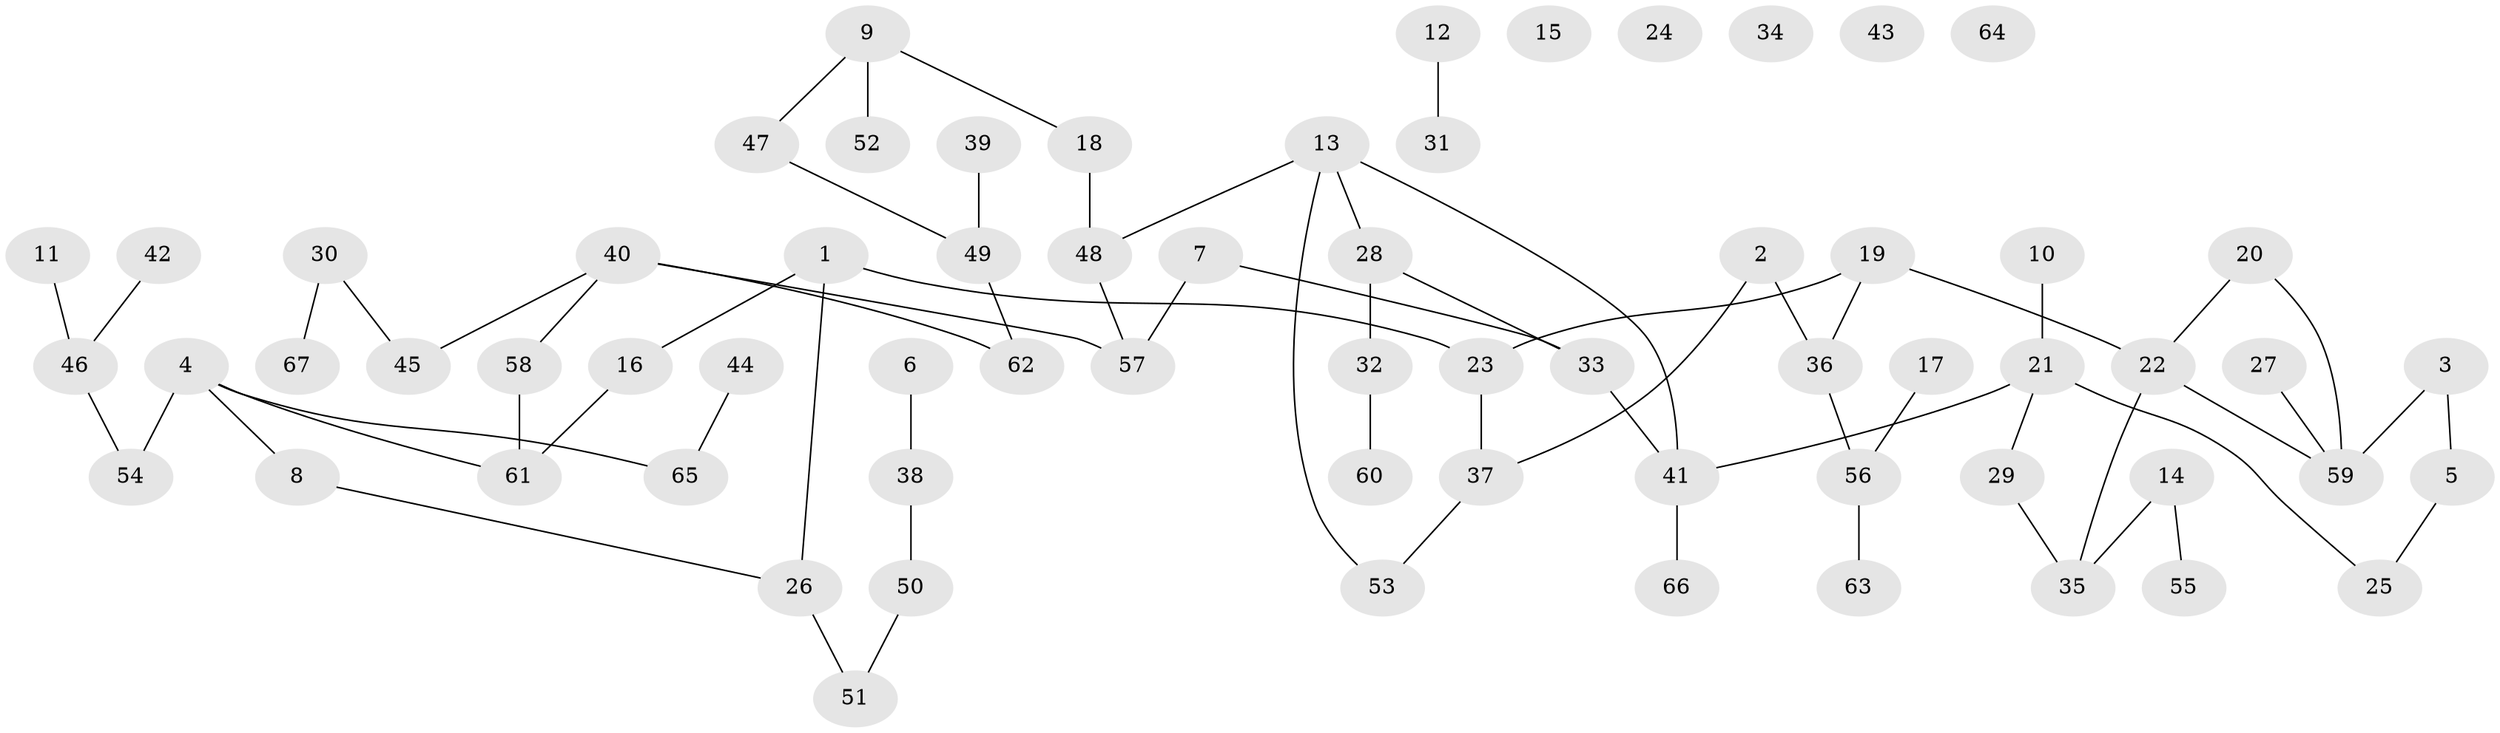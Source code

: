 // Generated by graph-tools (version 1.1) at 2025/25/03/09/25 03:25:22]
// undirected, 67 vertices, 69 edges
graph export_dot {
graph [start="1"]
  node [color=gray90,style=filled];
  1;
  2;
  3;
  4;
  5;
  6;
  7;
  8;
  9;
  10;
  11;
  12;
  13;
  14;
  15;
  16;
  17;
  18;
  19;
  20;
  21;
  22;
  23;
  24;
  25;
  26;
  27;
  28;
  29;
  30;
  31;
  32;
  33;
  34;
  35;
  36;
  37;
  38;
  39;
  40;
  41;
  42;
  43;
  44;
  45;
  46;
  47;
  48;
  49;
  50;
  51;
  52;
  53;
  54;
  55;
  56;
  57;
  58;
  59;
  60;
  61;
  62;
  63;
  64;
  65;
  66;
  67;
  1 -- 16;
  1 -- 23;
  1 -- 26;
  2 -- 36;
  2 -- 37;
  3 -- 5;
  3 -- 59;
  4 -- 8;
  4 -- 54;
  4 -- 61;
  4 -- 65;
  5 -- 25;
  6 -- 38;
  7 -- 33;
  7 -- 57;
  8 -- 26;
  9 -- 18;
  9 -- 47;
  9 -- 52;
  10 -- 21;
  11 -- 46;
  12 -- 31;
  13 -- 28;
  13 -- 41;
  13 -- 48;
  13 -- 53;
  14 -- 35;
  14 -- 55;
  16 -- 61;
  17 -- 56;
  18 -- 48;
  19 -- 22;
  19 -- 23;
  19 -- 36;
  20 -- 22;
  20 -- 59;
  21 -- 25;
  21 -- 29;
  21 -- 41;
  22 -- 35;
  22 -- 59;
  23 -- 37;
  26 -- 51;
  27 -- 59;
  28 -- 32;
  28 -- 33;
  29 -- 35;
  30 -- 45;
  30 -- 67;
  32 -- 60;
  33 -- 41;
  36 -- 56;
  37 -- 53;
  38 -- 50;
  39 -- 49;
  40 -- 45;
  40 -- 57;
  40 -- 58;
  40 -- 62;
  41 -- 66;
  42 -- 46;
  44 -- 65;
  46 -- 54;
  47 -- 49;
  48 -- 57;
  49 -- 62;
  50 -- 51;
  56 -- 63;
  58 -- 61;
}
